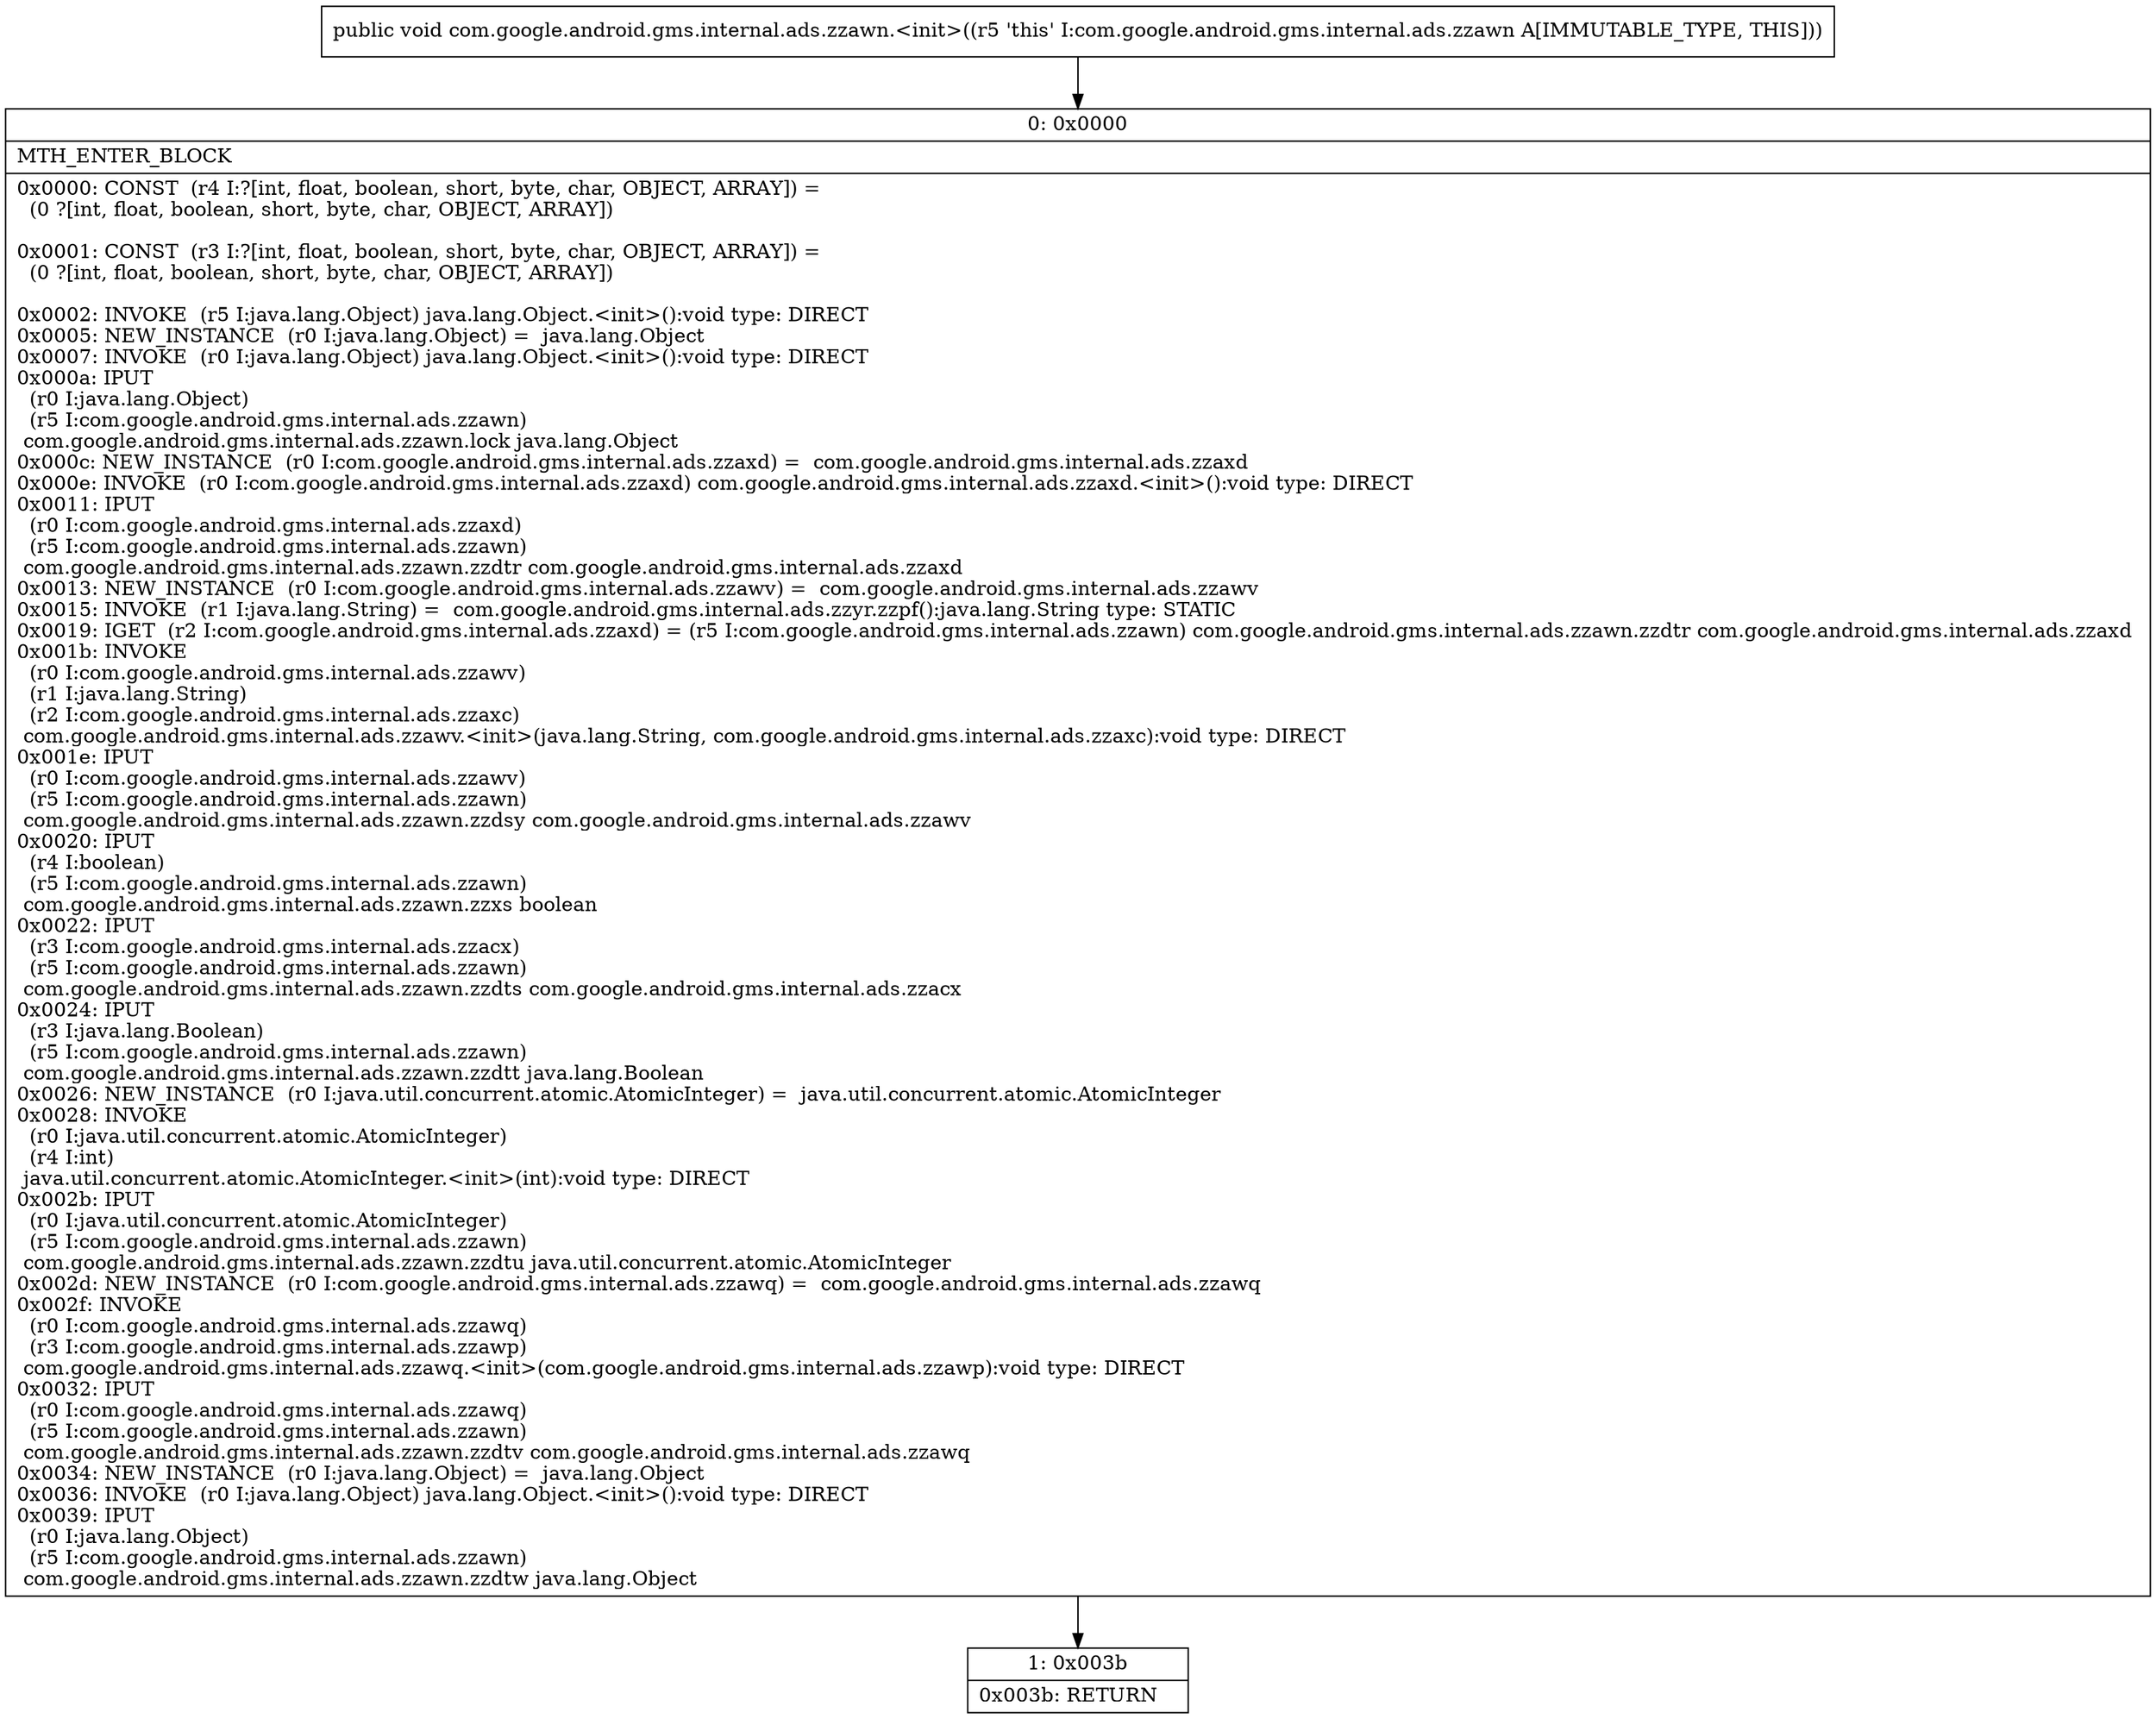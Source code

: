 digraph "CFG forcom.google.android.gms.internal.ads.zzawn.\<init\>()V" {
Node_0 [shape=record,label="{0\:\ 0x0000|MTH_ENTER_BLOCK\l|0x0000: CONST  (r4 I:?[int, float, boolean, short, byte, char, OBJECT, ARRAY]) = \l  (0 ?[int, float, boolean, short, byte, char, OBJECT, ARRAY])\l \l0x0001: CONST  (r3 I:?[int, float, boolean, short, byte, char, OBJECT, ARRAY]) = \l  (0 ?[int, float, boolean, short, byte, char, OBJECT, ARRAY])\l \l0x0002: INVOKE  (r5 I:java.lang.Object) java.lang.Object.\<init\>():void type: DIRECT \l0x0005: NEW_INSTANCE  (r0 I:java.lang.Object) =  java.lang.Object \l0x0007: INVOKE  (r0 I:java.lang.Object) java.lang.Object.\<init\>():void type: DIRECT \l0x000a: IPUT  \l  (r0 I:java.lang.Object)\l  (r5 I:com.google.android.gms.internal.ads.zzawn)\l com.google.android.gms.internal.ads.zzawn.lock java.lang.Object \l0x000c: NEW_INSTANCE  (r0 I:com.google.android.gms.internal.ads.zzaxd) =  com.google.android.gms.internal.ads.zzaxd \l0x000e: INVOKE  (r0 I:com.google.android.gms.internal.ads.zzaxd) com.google.android.gms.internal.ads.zzaxd.\<init\>():void type: DIRECT \l0x0011: IPUT  \l  (r0 I:com.google.android.gms.internal.ads.zzaxd)\l  (r5 I:com.google.android.gms.internal.ads.zzawn)\l com.google.android.gms.internal.ads.zzawn.zzdtr com.google.android.gms.internal.ads.zzaxd \l0x0013: NEW_INSTANCE  (r0 I:com.google.android.gms.internal.ads.zzawv) =  com.google.android.gms.internal.ads.zzawv \l0x0015: INVOKE  (r1 I:java.lang.String) =  com.google.android.gms.internal.ads.zzyr.zzpf():java.lang.String type: STATIC \l0x0019: IGET  (r2 I:com.google.android.gms.internal.ads.zzaxd) = (r5 I:com.google.android.gms.internal.ads.zzawn) com.google.android.gms.internal.ads.zzawn.zzdtr com.google.android.gms.internal.ads.zzaxd \l0x001b: INVOKE  \l  (r0 I:com.google.android.gms.internal.ads.zzawv)\l  (r1 I:java.lang.String)\l  (r2 I:com.google.android.gms.internal.ads.zzaxc)\l com.google.android.gms.internal.ads.zzawv.\<init\>(java.lang.String, com.google.android.gms.internal.ads.zzaxc):void type: DIRECT \l0x001e: IPUT  \l  (r0 I:com.google.android.gms.internal.ads.zzawv)\l  (r5 I:com.google.android.gms.internal.ads.zzawn)\l com.google.android.gms.internal.ads.zzawn.zzdsy com.google.android.gms.internal.ads.zzawv \l0x0020: IPUT  \l  (r4 I:boolean)\l  (r5 I:com.google.android.gms.internal.ads.zzawn)\l com.google.android.gms.internal.ads.zzawn.zzxs boolean \l0x0022: IPUT  \l  (r3 I:com.google.android.gms.internal.ads.zzacx)\l  (r5 I:com.google.android.gms.internal.ads.zzawn)\l com.google.android.gms.internal.ads.zzawn.zzdts com.google.android.gms.internal.ads.zzacx \l0x0024: IPUT  \l  (r3 I:java.lang.Boolean)\l  (r5 I:com.google.android.gms.internal.ads.zzawn)\l com.google.android.gms.internal.ads.zzawn.zzdtt java.lang.Boolean \l0x0026: NEW_INSTANCE  (r0 I:java.util.concurrent.atomic.AtomicInteger) =  java.util.concurrent.atomic.AtomicInteger \l0x0028: INVOKE  \l  (r0 I:java.util.concurrent.atomic.AtomicInteger)\l  (r4 I:int)\l java.util.concurrent.atomic.AtomicInteger.\<init\>(int):void type: DIRECT \l0x002b: IPUT  \l  (r0 I:java.util.concurrent.atomic.AtomicInteger)\l  (r5 I:com.google.android.gms.internal.ads.zzawn)\l com.google.android.gms.internal.ads.zzawn.zzdtu java.util.concurrent.atomic.AtomicInteger \l0x002d: NEW_INSTANCE  (r0 I:com.google.android.gms.internal.ads.zzawq) =  com.google.android.gms.internal.ads.zzawq \l0x002f: INVOKE  \l  (r0 I:com.google.android.gms.internal.ads.zzawq)\l  (r3 I:com.google.android.gms.internal.ads.zzawp)\l com.google.android.gms.internal.ads.zzawq.\<init\>(com.google.android.gms.internal.ads.zzawp):void type: DIRECT \l0x0032: IPUT  \l  (r0 I:com.google.android.gms.internal.ads.zzawq)\l  (r5 I:com.google.android.gms.internal.ads.zzawn)\l com.google.android.gms.internal.ads.zzawn.zzdtv com.google.android.gms.internal.ads.zzawq \l0x0034: NEW_INSTANCE  (r0 I:java.lang.Object) =  java.lang.Object \l0x0036: INVOKE  (r0 I:java.lang.Object) java.lang.Object.\<init\>():void type: DIRECT \l0x0039: IPUT  \l  (r0 I:java.lang.Object)\l  (r5 I:com.google.android.gms.internal.ads.zzawn)\l com.google.android.gms.internal.ads.zzawn.zzdtw java.lang.Object \l}"];
Node_1 [shape=record,label="{1\:\ 0x003b|0x003b: RETURN   \l}"];
MethodNode[shape=record,label="{public void com.google.android.gms.internal.ads.zzawn.\<init\>((r5 'this' I:com.google.android.gms.internal.ads.zzawn A[IMMUTABLE_TYPE, THIS])) }"];
MethodNode -> Node_0;
Node_0 -> Node_1;
}

